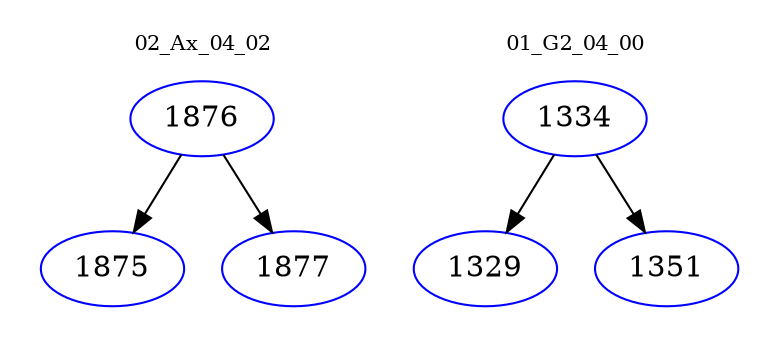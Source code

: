 digraph{
subgraph cluster_0 {
color = white
label = "02_Ax_04_02";
fontsize=10;
T0_1876 [label="1876", color="blue"]
T0_1876 -> T0_1875 [color="black"]
T0_1875 [label="1875", color="blue"]
T0_1876 -> T0_1877 [color="black"]
T0_1877 [label="1877", color="blue"]
}
subgraph cluster_1 {
color = white
label = "01_G2_04_00";
fontsize=10;
T1_1334 [label="1334", color="blue"]
T1_1334 -> T1_1329 [color="black"]
T1_1329 [label="1329", color="blue"]
T1_1334 -> T1_1351 [color="black"]
T1_1351 [label="1351", color="blue"]
}
}
